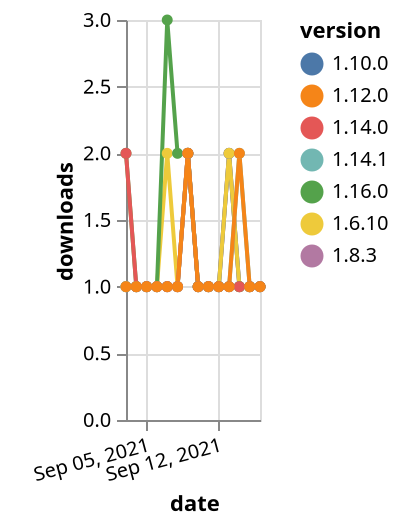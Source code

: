 {"$schema": "https://vega.github.io/schema/vega-lite/v5.json", "description": "A simple bar chart with embedded data.", "data": {"values": [{"date": "2021-09-03", "total": 220, "delta": 1, "version": "1.8.3"}, {"date": "2021-09-04", "total": 221, "delta": 1, "version": "1.8.3"}, {"date": "2021-09-05", "total": 222, "delta": 1, "version": "1.8.3"}, {"date": "2021-09-06", "total": 223, "delta": 1, "version": "1.8.3"}, {"date": "2021-09-07", "total": 224, "delta": 1, "version": "1.8.3"}, {"date": "2021-09-08", "total": 225, "delta": 1, "version": "1.8.3"}, {"date": "2021-09-09", "total": 227, "delta": 2, "version": "1.8.3"}, {"date": "2021-09-10", "total": 228, "delta": 1, "version": "1.8.3"}, {"date": "2021-09-11", "total": 229, "delta": 1, "version": "1.8.3"}, {"date": "2021-09-12", "total": 230, "delta": 1, "version": "1.8.3"}, {"date": "2021-09-13", "total": 232, "delta": 2, "version": "1.8.3"}, {"date": "2021-09-14", "total": 233, "delta": 1, "version": "1.8.3"}, {"date": "2021-09-15", "total": 234, "delta": 1, "version": "1.8.3"}, {"date": "2021-09-16", "total": 235, "delta": 1, "version": "1.8.3"}, {"date": "2021-09-03", "total": 236, "delta": 1, "version": "1.10.0"}, {"date": "2021-09-04", "total": 237, "delta": 1, "version": "1.10.0"}, {"date": "2021-09-05", "total": 238, "delta": 1, "version": "1.10.0"}, {"date": "2021-09-06", "total": 239, "delta": 1, "version": "1.10.0"}, {"date": "2021-09-07", "total": 240, "delta": 1, "version": "1.10.0"}, {"date": "2021-09-08", "total": 241, "delta": 1, "version": "1.10.0"}, {"date": "2021-09-09", "total": 243, "delta": 2, "version": "1.10.0"}, {"date": "2021-09-10", "total": 244, "delta": 1, "version": "1.10.0"}, {"date": "2021-09-11", "total": 245, "delta": 1, "version": "1.10.0"}, {"date": "2021-09-12", "total": 246, "delta": 1, "version": "1.10.0"}, {"date": "2021-09-13", "total": 248, "delta": 2, "version": "1.10.0"}, {"date": "2021-09-14", "total": 249, "delta": 1, "version": "1.10.0"}, {"date": "2021-09-15", "total": 250, "delta": 1, "version": "1.10.0"}, {"date": "2021-09-16", "total": 251, "delta": 1, "version": "1.10.0"}, {"date": "2021-09-03", "total": 280, "delta": 1, "version": "1.6.10"}, {"date": "2021-09-04", "total": 281, "delta": 1, "version": "1.6.10"}, {"date": "2021-09-05", "total": 282, "delta": 1, "version": "1.6.10"}, {"date": "2021-09-06", "total": 283, "delta": 1, "version": "1.6.10"}, {"date": "2021-09-07", "total": 285, "delta": 2, "version": "1.6.10"}, {"date": "2021-09-08", "total": 286, "delta": 1, "version": "1.6.10"}, {"date": "2021-09-09", "total": 288, "delta": 2, "version": "1.6.10"}, {"date": "2021-09-10", "total": 289, "delta": 1, "version": "1.6.10"}, {"date": "2021-09-11", "total": 290, "delta": 1, "version": "1.6.10"}, {"date": "2021-09-12", "total": 291, "delta": 1, "version": "1.6.10"}, {"date": "2021-09-13", "total": 293, "delta": 2, "version": "1.6.10"}, {"date": "2021-09-14", "total": 294, "delta": 1, "version": "1.6.10"}, {"date": "2021-09-15", "total": 295, "delta": 1, "version": "1.6.10"}, {"date": "2021-09-16", "total": 296, "delta": 1, "version": "1.6.10"}, {"date": "2021-09-03", "total": 130, "delta": 2, "version": "1.16.0"}, {"date": "2021-09-04", "total": 131, "delta": 1, "version": "1.16.0"}, {"date": "2021-09-05", "total": 132, "delta": 1, "version": "1.16.0"}, {"date": "2021-09-06", "total": 133, "delta": 1, "version": "1.16.0"}, {"date": "2021-09-07", "total": 136, "delta": 3, "version": "1.16.0"}, {"date": "2021-09-08", "total": 138, "delta": 2, "version": "1.16.0"}, {"date": "2021-09-09", "total": 140, "delta": 2, "version": "1.16.0"}, {"date": "2021-09-10", "total": 141, "delta": 1, "version": "1.16.0"}, {"date": "2021-09-11", "total": 142, "delta": 1, "version": "1.16.0"}, {"date": "2021-09-12", "total": 143, "delta": 1, "version": "1.16.0"}, {"date": "2021-09-13", "total": 144, "delta": 1, "version": "1.16.0"}, {"date": "2021-09-14", "total": 145, "delta": 1, "version": "1.16.0"}, {"date": "2021-09-15", "total": 146, "delta": 1, "version": "1.16.0"}, {"date": "2021-09-16", "total": 147, "delta": 1, "version": "1.16.0"}, {"date": "2021-09-03", "total": 153, "delta": 1, "version": "1.14.1"}, {"date": "2021-09-04", "total": 154, "delta": 1, "version": "1.14.1"}, {"date": "2021-09-05", "total": 155, "delta": 1, "version": "1.14.1"}, {"date": "2021-09-06", "total": 156, "delta": 1, "version": "1.14.1"}, {"date": "2021-09-07", "total": 157, "delta": 1, "version": "1.14.1"}, {"date": "2021-09-08", "total": 158, "delta": 1, "version": "1.14.1"}, {"date": "2021-09-09", "total": 160, "delta": 2, "version": "1.14.1"}, {"date": "2021-09-10", "total": 161, "delta": 1, "version": "1.14.1"}, {"date": "2021-09-11", "total": 162, "delta": 1, "version": "1.14.1"}, {"date": "2021-09-12", "total": 163, "delta": 1, "version": "1.14.1"}, {"date": "2021-09-13", "total": 164, "delta": 1, "version": "1.14.1"}, {"date": "2021-09-14", "total": 166, "delta": 2, "version": "1.14.1"}, {"date": "2021-09-15", "total": 167, "delta": 1, "version": "1.14.1"}, {"date": "2021-09-16", "total": 168, "delta": 1, "version": "1.14.1"}, {"date": "2021-09-03", "total": 162, "delta": 2, "version": "1.14.0"}, {"date": "2021-09-04", "total": 163, "delta": 1, "version": "1.14.0"}, {"date": "2021-09-05", "total": 164, "delta": 1, "version": "1.14.0"}, {"date": "2021-09-06", "total": 165, "delta": 1, "version": "1.14.0"}, {"date": "2021-09-07", "total": 166, "delta": 1, "version": "1.14.0"}, {"date": "2021-09-08", "total": 167, "delta": 1, "version": "1.14.0"}, {"date": "2021-09-09", "total": 169, "delta": 2, "version": "1.14.0"}, {"date": "2021-09-10", "total": 170, "delta": 1, "version": "1.14.0"}, {"date": "2021-09-11", "total": 171, "delta": 1, "version": "1.14.0"}, {"date": "2021-09-12", "total": 172, "delta": 1, "version": "1.14.0"}, {"date": "2021-09-13", "total": 173, "delta": 1, "version": "1.14.0"}, {"date": "2021-09-14", "total": 174, "delta": 1, "version": "1.14.0"}, {"date": "2021-09-15", "total": 175, "delta": 1, "version": "1.14.0"}, {"date": "2021-09-16", "total": 176, "delta": 1, "version": "1.14.0"}, {"date": "2021-09-03", "total": 195, "delta": 1, "version": "1.12.0"}, {"date": "2021-09-04", "total": 196, "delta": 1, "version": "1.12.0"}, {"date": "2021-09-05", "total": 197, "delta": 1, "version": "1.12.0"}, {"date": "2021-09-06", "total": 198, "delta": 1, "version": "1.12.0"}, {"date": "2021-09-07", "total": 199, "delta": 1, "version": "1.12.0"}, {"date": "2021-09-08", "total": 200, "delta": 1, "version": "1.12.0"}, {"date": "2021-09-09", "total": 202, "delta": 2, "version": "1.12.0"}, {"date": "2021-09-10", "total": 203, "delta": 1, "version": "1.12.0"}, {"date": "2021-09-11", "total": 204, "delta": 1, "version": "1.12.0"}, {"date": "2021-09-12", "total": 205, "delta": 1, "version": "1.12.0"}, {"date": "2021-09-13", "total": 206, "delta": 1, "version": "1.12.0"}, {"date": "2021-09-14", "total": 208, "delta": 2, "version": "1.12.0"}, {"date": "2021-09-15", "total": 209, "delta": 1, "version": "1.12.0"}, {"date": "2021-09-16", "total": 210, "delta": 1, "version": "1.12.0"}]}, "width": "container", "mark": {"type": "line", "point": {"filled": true}}, "encoding": {"x": {"field": "date", "type": "temporal", "timeUnit": "yearmonthdate", "title": "date", "axis": {"labelAngle": -15}}, "y": {"field": "delta", "type": "quantitative", "title": "downloads"}, "color": {"field": "version", "type": "nominal"}, "tooltip": {"field": "delta"}}}